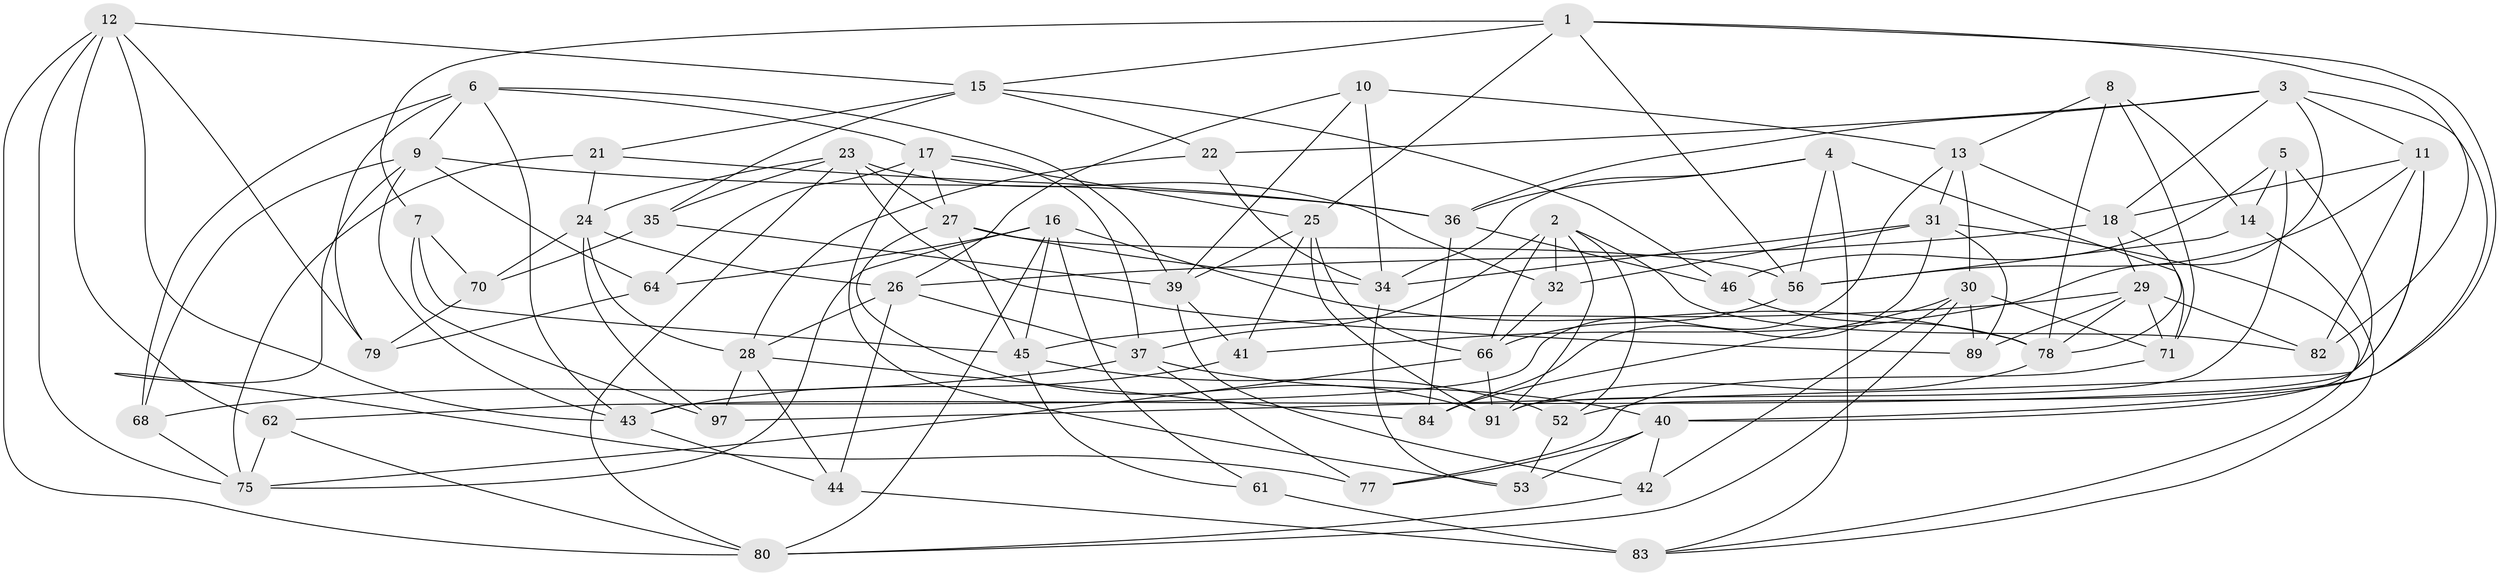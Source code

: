 // original degree distribution, {4: 1.0}
// Generated by graph-tools (version 1.1) at 2025/11/02/21/25 10:11:17]
// undirected, 63 vertices, 161 edges
graph export_dot {
graph [start="1"]
  node [color=gray90,style=filled];
  1 [super="+72"];
  2 [super="+47"];
  3 [super="+81"];
  4 [super="+54"];
  5;
  6 [super="+74"];
  7;
  8;
  9 [super="+59"];
  10;
  11 [super="+19"];
  12 [super="+48"];
  13 [super="+20"];
  14;
  15 [super="+92"];
  16 [super="+49"];
  17 [super="+85"];
  18 [super="+55"];
  21;
  22;
  23 [super="+65"];
  24 [super="+95"];
  25 [super="+50"];
  26 [super="+38"];
  27 [super="+73"];
  28 [super="+51"];
  29 [super="+76"];
  30 [super="+57"];
  31 [super="+33"];
  32;
  34 [super="+67"];
  35;
  36 [super="+99"];
  37 [super="+93"];
  39 [super="+58"];
  40 [super="+98"];
  41;
  42;
  43 [super="+87"];
  44;
  45 [super="+60"];
  46;
  52;
  53;
  56 [super="+63"];
  61;
  62;
  64;
  66 [super="+69"];
  68;
  70;
  71 [super="+86"];
  75 [super="+88"];
  77;
  78 [super="+90"];
  79;
  80 [super="+100"];
  82;
  83 [super="+94"];
  84;
  89;
  91 [super="+96"];
  97;
  1 -- 52;
  1 -- 82;
  1 -- 15;
  1 -- 56;
  1 -- 25;
  1 -- 7;
  2 -- 32;
  2 -- 82;
  2 -- 66;
  2 -- 91;
  2 -- 52;
  2 -- 37;
  3 -- 11;
  3 -- 18;
  3 -- 40;
  3 -- 41;
  3 -- 36;
  3 -- 22;
  4 -- 56;
  4 -- 36;
  4 -- 83;
  4 -- 34;
  4 -- 71 [weight=2];
  5 -- 46;
  5 -- 91;
  5 -- 14;
  5 -- 40;
  6 -- 79;
  6 -- 39;
  6 -- 9;
  6 -- 17;
  6 -- 43;
  6 -- 68;
  7 -- 70;
  7 -- 97;
  7 -- 45;
  8 -- 13;
  8 -- 14;
  8 -- 71;
  8 -- 78;
  9 -- 77;
  9 -- 43;
  9 -- 36;
  9 -- 64;
  9 -- 68;
  10 -- 39;
  10 -- 26;
  10 -- 34;
  10 -- 13;
  11 -- 97;
  11 -- 18;
  11 -- 56;
  11 -- 43;
  11 -- 82;
  12 -- 62;
  12 -- 79;
  12 -- 43;
  12 -- 80;
  12 -- 75;
  12 -- 15;
  13 -- 31;
  13 -- 62;
  13 -- 30;
  13 -- 18;
  14 -- 83;
  14 -- 56;
  15 -- 46;
  15 -- 35;
  15 -- 21;
  15 -- 22;
  16 -- 45;
  16 -- 64;
  16 -- 75;
  16 -- 80;
  16 -- 61;
  16 -- 78;
  17 -- 64;
  17 -- 53;
  17 -- 25;
  17 -- 27;
  17 -- 37;
  18 -- 29;
  18 -- 78;
  18 -- 26;
  21 -- 36;
  21 -- 24;
  21 -- 75;
  22 -- 28;
  22 -- 34;
  23 -- 35;
  23 -- 32;
  23 -- 24;
  23 -- 80;
  23 -- 89;
  23 -- 27;
  24 -- 70;
  24 -- 97;
  24 -- 26;
  24 -- 28;
  25 -- 39;
  25 -- 41;
  25 -- 66;
  25 -- 91;
  26 -- 37;
  26 -- 28;
  26 -- 44;
  27 -- 34;
  27 -- 56;
  27 -- 45;
  27 -- 91;
  28 -- 44;
  28 -- 97;
  28 -- 84;
  29 -- 82;
  29 -- 78;
  29 -- 45;
  29 -- 89;
  29 -- 71;
  30 -- 89;
  30 -- 42;
  30 -- 84;
  30 -- 80;
  30 -- 71;
  31 -- 32;
  31 -- 89;
  31 -- 34;
  31 -- 83;
  31 -- 84;
  32 -- 66;
  34 -- 53;
  35 -- 70;
  35 -- 39;
  36 -- 84;
  36 -- 46;
  37 -- 77;
  37 -- 40;
  37 -- 68;
  39 -- 42;
  39 -- 41;
  40 -- 53;
  40 -- 77;
  40 -- 42;
  41 -- 43;
  42 -- 80;
  43 -- 44;
  44 -- 83;
  45 -- 52;
  45 -- 61;
  46 -- 78;
  52 -- 53;
  56 -- 66;
  61 -- 83 [weight=2];
  62 -- 75;
  62 -- 80;
  64 -- 79;
  66 -- 75;
  66 -- 91;
  68 -- 75;
  70 -- 79;
  71 -- 77;
  78 -- 91;
}
